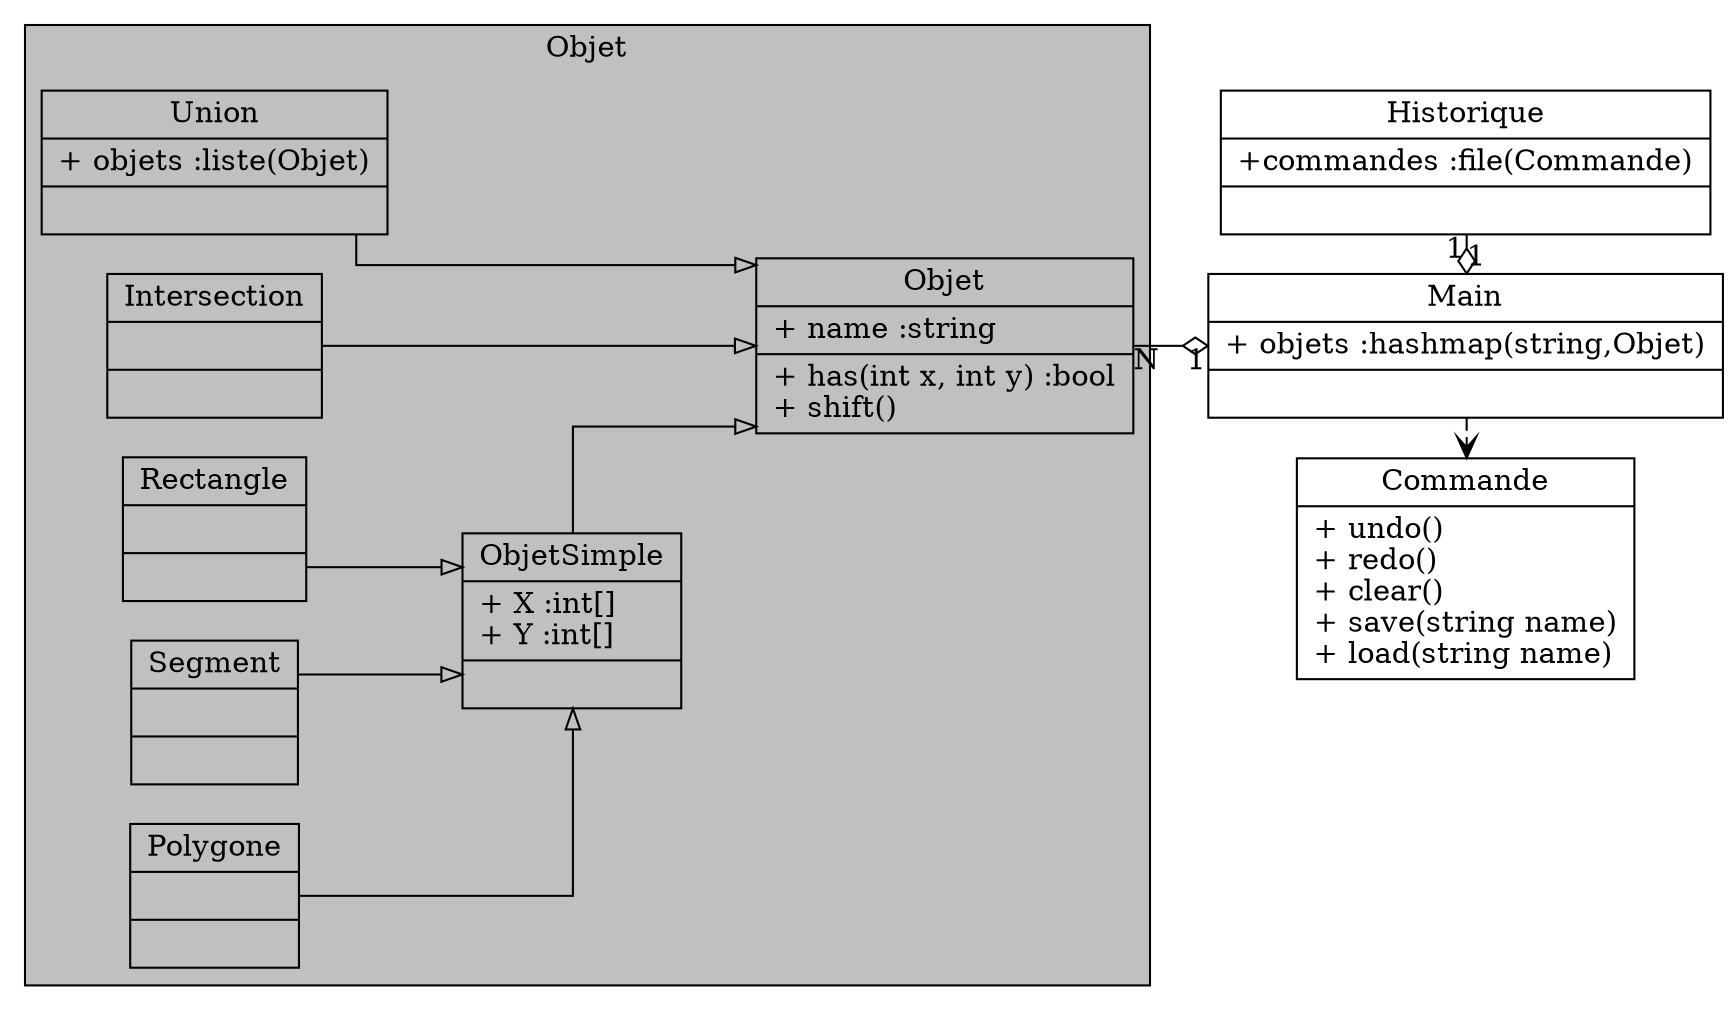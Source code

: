 digraph diagramme {
    rankdir=LR;
    splines=ortho;
    /* Entities */
    subgraph cluster_Objet {
        label="Objet";
        style=filled;
        bgcolor=gray;
        "Objet" [label="Objet|+ name :string\l|+ has(int x, int y) :bool\l+ shift()\l", shape="record"]
        "Union" [label="Union|+ objets :liste(Objet)|", shape="record"]
        "Intersection" [label="Intersection||", shape="record"]
        "ObjetSimple" [label="ObjetSimple|+ X :int[]\l+ Y :int[]\l|",shape=record]
        "Rectangle" [label="Rectangle||", shape="record"]
        "Segment" [label="Segment||", shape="record"]
        "Polygone" [label="Polygone||",shape=record]
        rank = same {"Union", "Intersection", "Rectangle", "Segment"}
    }
    "Commande"  [label="Commande|+ undo()\l+ redo()\l+ clear()\l+ save(string name)\l+ load(string name)\l", shape="record"]
    "Historique" [label="Historique|+commandes :file(Commande)|", shape="record"]
    "Main" [label="Main|+ objets :hashmap(string,Objet)|", shape="record"]
    /* Relationships */
    rank = same {"Main", "Commande", "Historique"}
    "Union" -> "Objet" [arrowhead=empty]
    "Intersection" -> "Objet" [arrowhead=empty]
    "Rectangle" -> "ObjetSimple" [arrowhead=empty]
    "Polygone" -> "ObjetSimple" [arrowhead=empty]
    "Segment" -> "ObjetSimple" [arrowhead=empty]
    "ObjetSimple" -> "Objet" [arrowhead=empty]
    "Objet" -> "Main" [arrowhead=ediamond, taillabel=N, headlabel=1]
    "Historique" -> "Main" [arrowhead=ediamond, taillabel=1, headlabel=1]
    "Main" -> "Commande" [arrowhead=vee, style=dashed]
}
